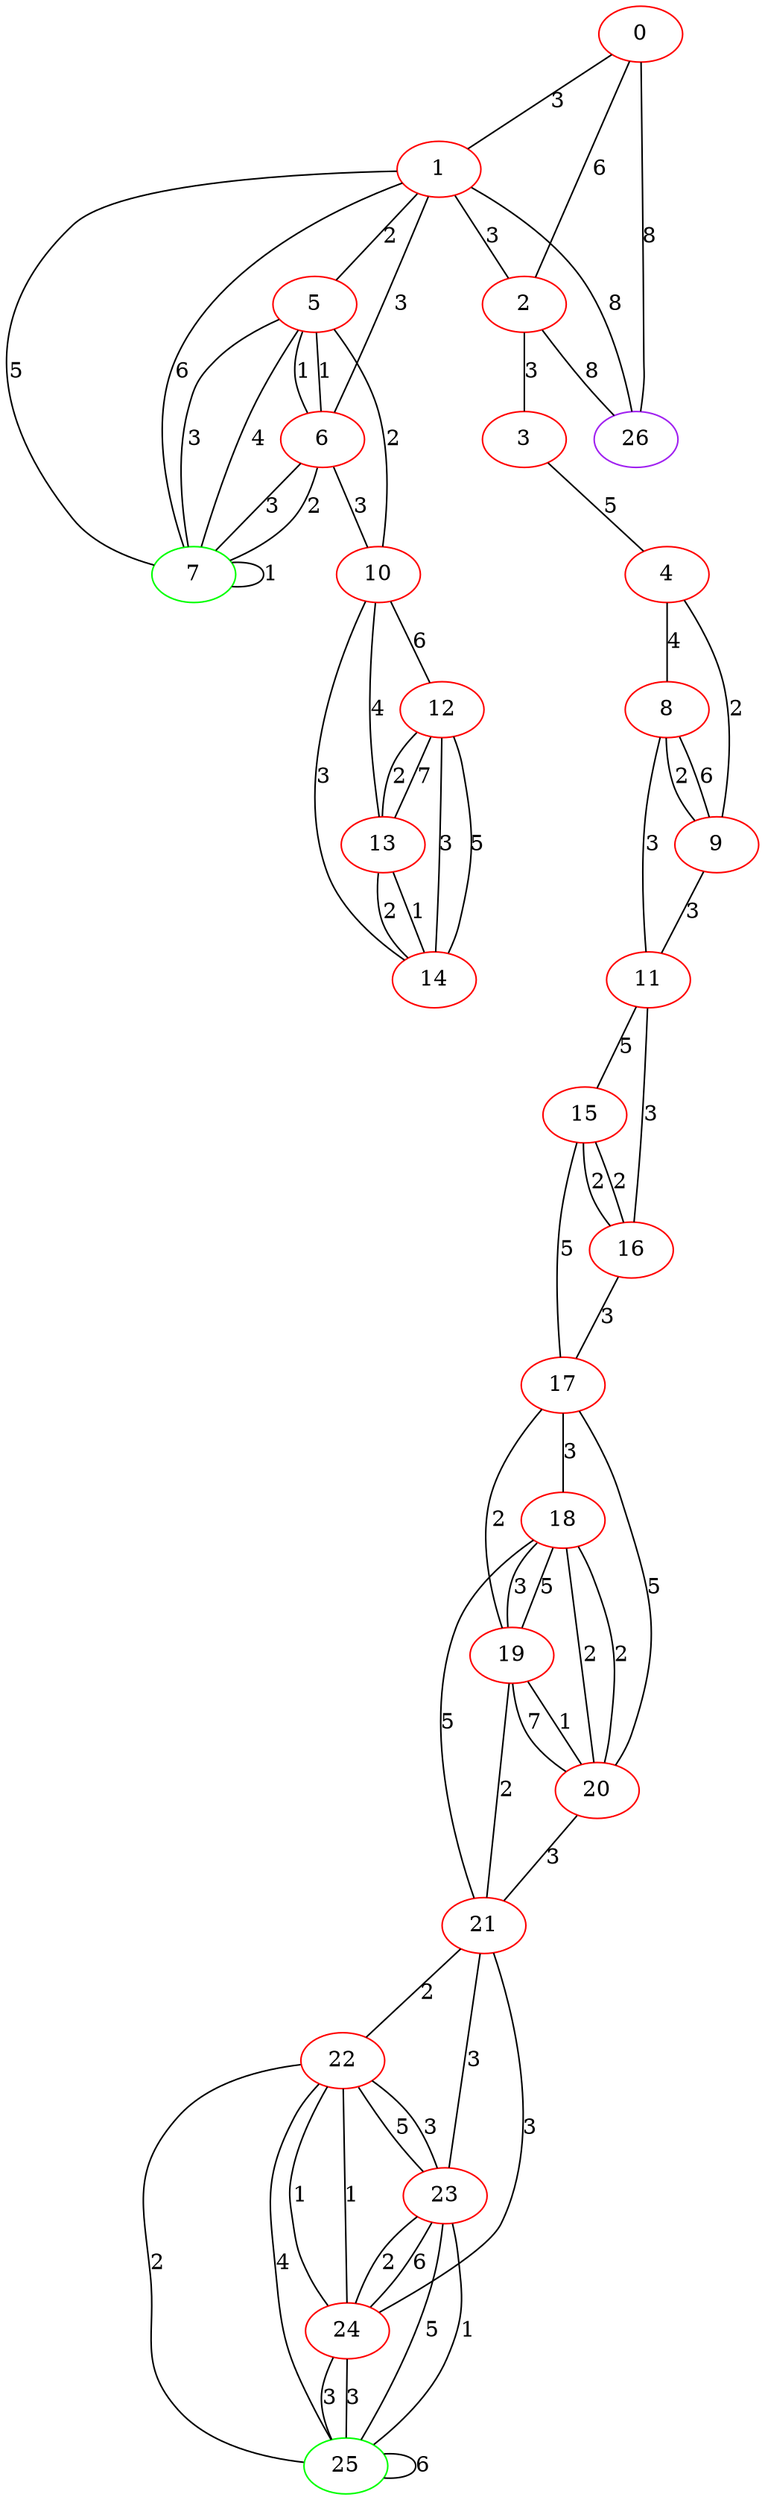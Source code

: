 graph "" {
0 [color=red, weight=1];
1 [color=red, weight=1];
2 [color=red, weight=1];
3 [color=red, weight=1];
4 [color=red, weight=1];
5 [color=red, weight=1];
6 [color=red, weight=1];
7 [color=green, weight=2];
8 [color=red, weight=1];
9 [color=red, weight=1];
10 [color=red, weight=1];
11 [color=red, weight=1];
12 [color=red, weight=1];
13 [color=red, weight=1];
14 [color=red, weight=1];
15 [color=red, weight=1];
16 [color=red, weight=1];
17 [color=red, weight=1];
18 [color=red, weight=1];
19 [color=red, weight=1];
20 [color=red, weight=1];
21 [color=red, weight=1];
22 [color=red, weight=1];
23 [color=red, weight=1];
24 [color=red, weight=1];
25 [color=green, weight=2];
26 [color=purple, weight=4];
0 -- 1  [key=0, label=3];
0 -- 2  [key=0, label=6];
0 -- 26  [key=0, label=8];
1 -- 2  [key=0, label=3];
1 -- 5  [key=0, label=2];
1 -- 6  [key=0, label=3];
1 -- 7  [key=0, label=5];
1 -- 7  [key=1, label=6];
1 -- 26  [key=0, label=8];
2 -- 26  [key=0, label=8];
2 -- 3  [key=0, label=3];
3 -- 4  [key=0, label=5];
4 -- 8  [key=0, label=4];
4 -- 9  [key=0, label=2];
5 -- 10  [key=0, label=2];
5 -- 6  [key=0, label=1];
5 -- 6  [key=1, label=1];
5 -- 7  [key=0, label=3];
5 -- 7  [key=1, label=4];
6 -- 10  [key=0, label=3];
6 -- 7  [key=0, label=2];
6 -- 7  [key=1, label=3];
7 -- 7  [key=0, label=1];
8 -- 9  [key=0, label=6];
8 -- 9  [key=1, label=2];
8 -- 11  [key=0, label=3];
9 -- 11  [key=0, label=3];
10 -- 12  [key=0, label=6];
10 -- 13  [key=0, label=4];
10 -- 14  [key=0, label=3];
11 -- 16  [key=0, label=3];
11 -- 15  [key=0, label=5];
12 -- 13  [key=0, label=2];
12 -- 13  [key=1, label=7];
12 -- 14  [key=0, label=3];
12 -- 14  [key=1, label=5];
13 -- 14  [key=0, label=1];
13 -- 14  [key=1, label=2];
15 -- 16  [key=0, label=2];
15 -- 16  [key=1, label=2];
15 -- 17  [key=0, label=5];
16 -- 17  [key=0, label=3];
17 -- 18  [key=0, label=3];
17 -- 19  [key=0, label=2];
17 -- 20  [key=0, label=5];
18 -- 19  [key=0, label=3];
18 -- 19  [key=1, label=5];
18 -- 20  [key=0, label=2];
18 -- 20  [key=1, label=2];
18 -- 21  [key=0, label=5];
19 -- 20  [key=0, label=1];
19 -- 20  [key=1, label=7];
19 -- 21  [key=0, label=2];
20 -- 21  [key=0, label=3];
21 -- 22  [key=0, label=2];
21 -- 23  [key=0, label=3];
21 -- 24  [key=0, label=3];
22 -- 24  [key=0, label=1];
22 -- 24  [key=1, label=1];
22 -- 25  [key=0, label=2];
22 -- 25  [key=1, label=4];
22 -- 23  [key=0, label=5];
22 -- 23  [key=1, label=3];
23 -- 24  [key=0, label=6];
23 -- 24  [key=1, label=2];
23 -- 25  [key=0, label=5];
23 -- 25  [key=1, label=1];
24 -- 25  [key=0, label=3];
24 -- 25  [key=1, label=3];
25 -- 25  [key=0, label=6];
}

